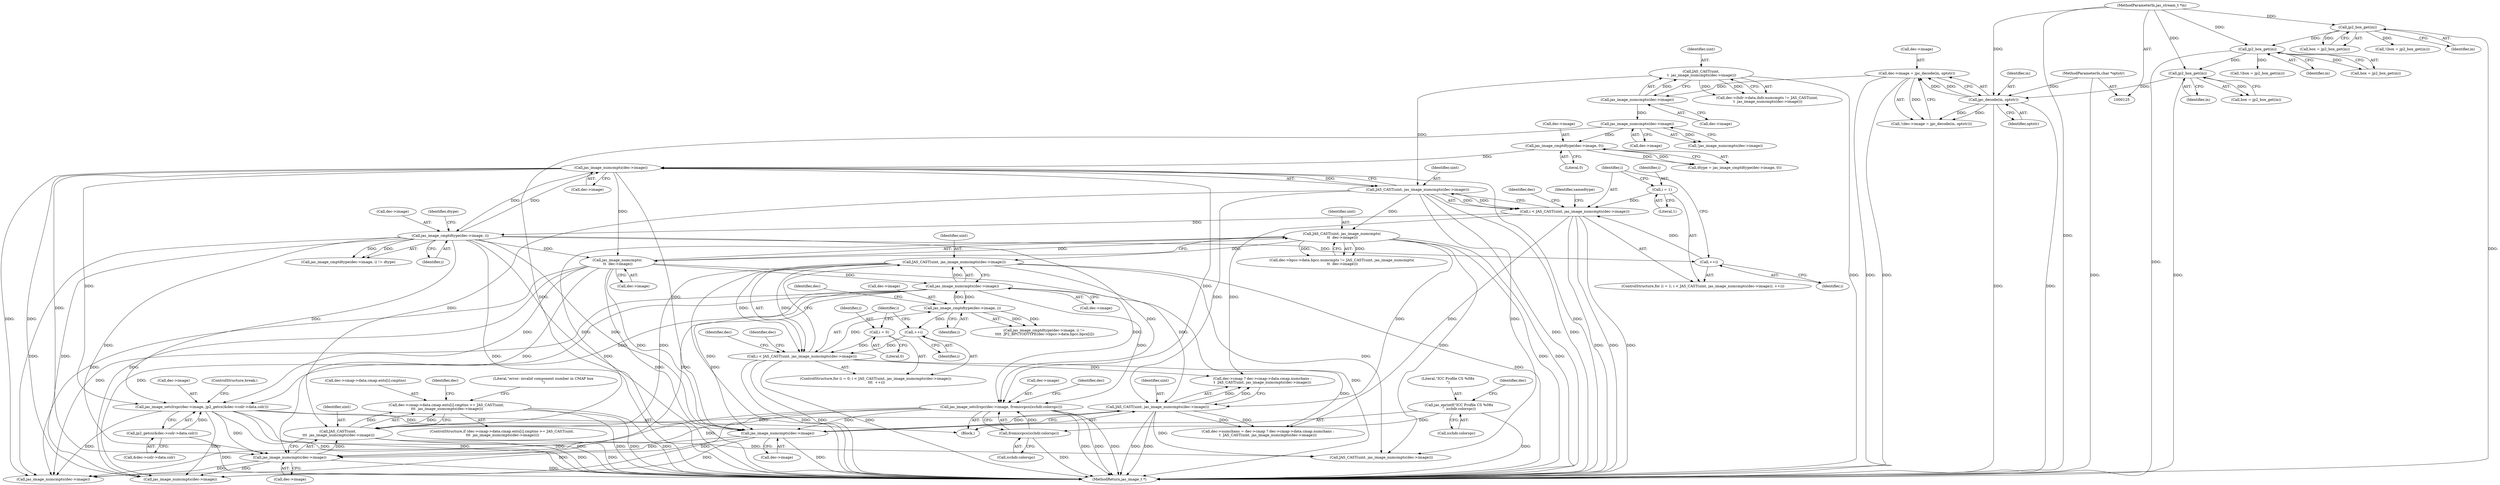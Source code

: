 digraph "1_jasper_d42b2388f7f8e0332c846675133acea151fc557a_33@array" {
"1000761" [label="(Call,dec->cmap->data.cmap.ents[i].cmptno >= JAS_CAST(uint,\n \t\t\t  jas_image_numcmpts(dec->image)))"];
"1000775" [label="(Call,JAS_CAST(uint,\n \t\t\t  jas_image_numcmpts(dec->image)))"];
"1000545" [label="(Call,JAS_CAST(uint, jas_image_numcmpts(dec->image)))"];
"1000526" [label="(Call,JAS_CAST(uint, jas_image_numcmpts(\n \t\t  dec->image)))"];
"1000439" [label="(Call,JAS_CAST(uint, jas_image_numcmpts(dec->image)))"];
"1000404" [label="(Call,JAS_CAST(uint,\n \t  jas_image_numcmpts(dec->image)))"];
"1000406" [label="(Call,jas_image_numcmpts(dec->image))"];
"1000373" [label="(Call,dec->image = jpc_decode(in, optstr))"];
"1000377" [label="(Call,jpc_decode(in, optstr))"];
"1000231" [label="(Call,jp2_box_get(in))"];
"1000206" [label="(Call,jp2_box_get(in))"];
"1000167" [label="(Call,jp2_box_get(in))"];
"1000126" [label="(MethodParameterIn,jas_stream_t *in)"];
"1000127" [label="(MethodParameterIn,char *optstr)"];
"1000441" [label="(Call,jas_image_numcmpts(dec->image))"];
"1000450" [label="(Call,jas_image_cmptdtype(dec->image, i))"];
"1000437" [label="(Call,i < JAS_CAST(uint, jas_image_numcmpts(dec->image)))"];
"1000445" [label="(Call,++i)"];
"1000434" [label="(Call,i = 1)"];
"1000428" [label="(Call,jas_image_cmptdtype(dec->image, 0))"];
"1000415" [label="(Call,jas_image_numcmpts(dec->image))"];
"1000528" [label="(Call,jas_image_numcmpts(\n \t\t  dec->image))"];
"1000547" [label="(Call,jas_image_numcmpts(dec->image))"];
"1000556" [label="(Call,jas_image_cmptdtype(dec->image, i))"];
"1000543" [label="(Call,i < JAS_CAST(uint, jas_image_numcmpts(dec->image)))"];
"1000551" [label="(Call,++i)"];
"1000540" [label="(Call,i = 0)"];
"1000737" [label="(Call,JAS_CAST(uint, jas_image_numcmpts(dec->image)))"];
"1000739" [label="(Call,jas_image_numcmpts(dec->image))"];
"1000601" [label="(Call,jas_image_setclrspc(dec->image, jp2_getcs(&dec->colr->data.colr)))"];
"1000605" [label="(Call,jp2_getcs(&dec->colr->data.colr))"];
"1000653" [label="(Call,jas_image_setclrspc(dec->image, fromiccpcs(icchdr.colorspc)))"];
"1000657" [label="(Call,fromiccpcs(icchdr.colorspc))"];
"1000648" [label="(Call,jas_eprintf(\"ICC Profile CS %08x\n\", icchdr.colorspc))"];
"1000777" [label="(Call,jas_image_numcmpts(dec->image))"];
"1000379" [label="(Identifier,optstr)"];
"1000438" [label="(Identifier,i)"];
"1000567" [label="(Identifier,dec)"];
"1000539" [label="(ControlStructure,for (i = 0; i < JAS_CAST(uint, jas_image_numcmpts(dec->image));\n \t\t\t  ++i))"];
"1000516" [label="(Call,dec->bpcc->data.bpcc.numcmpts != JAS_CAST(uint, jas_image_numcmpts(\n \t\t  dec->image)))"];
"1000614" [label="(ControlStructure,break;)"];
"1001055" [label="(Call,jas_image_numcmpts(dec->image))"];
"1000436" [label="(Literal,1)"];
"1001053" [label="(Call,JAS_CAST(uint, jas_image_numcmpts(dec->image)))"];
"1000416" [label="(Call,dec->image)"];
"1000599" [label="(Block,)"];
"1000374" [label="(Call,dec->image)"];
"1000428" [label="(Call,jas_image_cmptdtype(dec->image, 0))"];
"1000373" [label="(Call,dec->image = jpc_decode(in, optstr))"];
"1000657" [label="(Call,fromiccpcs(icchdr.colorspc))"];
"1000442" [label="(Call,dec->image)"];
"1000777" [label="(Call,jas_image_numcmpts(dec->image))"];
"1000435" [label="(Identifier,i)"];
"1000207" [label="(Identifier,in)"];
"1000664" [label="(Identifier,dec)"];
"1000546" [label="(Identifier,uint)"];
"1000739" [label="(Call,jas_image_numcmpts(dec->image))"];
"1000407" [label="(Call,dec->image)"];
"1000654" [label="(Call,dec->image)"];
"1000602" [label="(Call,dec->image)"];
"1000404" [label="(Call,JAS_CAST(uint,\n \t  jas_image_numcmpts(dec->image)))"];
"1000551" [label="(Call,++i)"];
"1000439" [label="(Call,JAS_CAST(uint, jas_image_numcmpts(dec->image)))"];
"1000560" [label="(Identifier,i)"];
"1000540" [label="(Call,i = 0)"];
"1000455" [label="(Identifier,dtype)"];
"1000658" [label="(Call,icchdr.colorspc)"];
"1000526" [label="(Call,JAS_CAST(uint, jas_image_numcmpts(\n \t\t  dec->image)))"];
"1000445" [label="(Call,++i)"];
"1000761" [label="(Call,dec->cmap->data.cmap.ents[i].cmptno >= JAS_CAST(uint,\n \t\t\t  jas_image_numcmpts(dec->image)))"];
"1000206" [label="(Call,jp2_box_get(in))"];
"1000164" [label="(Call,!(box = jp2_box_get(in)))"];
"1000168" [label="(Identifier,in)"];
"1000451" [label="(Call,dec->image)"];
"1000775" [label="(Call,JAS_CAST(uint,\n \t\t\t  jas_image_numcmpts(dec->image)))"];
"1000415" [label="(Call,jas_image_numcmpts(dec->image))"];
"1000793" [label="(Identifier,dec)"];
"1000528" [label="(Call,jas_image_numcmpts(\n \t\t  dec->image))"];
"1000557" [label="(Call,dec->image)"];
"1000778" [label="(Call,dec->image)"];
"1000776" [label="(Identifier,uint)"];
"1000527" [label="(Identifier,uint)"];
"1000394" [label="(Call,dec->ihdr->data.ihdr.numcmpts != JAS_CAST(uint,\n \t  jas_image_numcmpts(dec->image)))"];
"1000229" [label="(Call,box = jp2_box_get(in))"];
"1000450" [label="(Call,jas_image_cmptdtype(dec->image, i))"];
"1000720" [label="(Call,dec->numchans = dec->cmap ? dec->cmap->data.cmap.numchans :\n\t  JAS_CAST(uint, jas_image_numcmpts(dec->image)))"];
"1000377" [label="(Call,jpc_decode(in, optstr))"];
"1000724" [label="(Call,dec->cmap ? dec->cmap->data.cmap.numchans :\n\t  JAS_CAST(uint, jas_image_numcmpts(dec->image)))"];
"1000429" [label="(Call,dec->image)"];
"1000414" [label="(Call,!jas_image_numcmpts(dec->image))"];
"1000650" [label="(Call,icchdr.colorspc)"];
"1000548" [label="(Call,dec->image)"];
"1000165" [label="(Call,box = jp2_box_get(in))"];
"1000232" [label="(Identifier,in)"];
"1000555" [label="(Call,jas_image_cmptdtype(dec->image, i) !=\n \t\t\t\t  JP2_BPCTODTYPE(dec->bpcc->data.bpcc.bpcs[i]))"];
"1000372" [label="(Call,!(dec->image = jpc_decode(in, optstr)))"];
"1000542" [label="(Literal,0)"];
"1000543" [label="(Call,i < JAS_CAST(uint, jas_image_numcmpts(dec->image)))"];
"1000967" [label="(Call,jas_image_numcmpts(dec->image))"];
"1000601" [label="(Call,jas_image_setclrspc(dec->image, jp2_getcs(&dec->colr->data.colr)))"];
"1000204" [label="(Call,box = jp2_box_get(in))"];
"1000737" [label="(Call,JAS_CAST(uint, jas_image_numcmpts(dec->image)))"];
"1000167" [label="(Call,jp2_box_get(in))"];
"1000738" [label="(Identifier,uint)"];
"1000655" [label="(Identifier,dec)"];
"1000406" [label="(Call,jas_image_numcmpts(dec->image))"];
"1000740" [label="(Call,dec->image)"];
"1000606" [label="(Call,&dec->colr->data.colr)"];
"1000552" [label="(Identifier,i)"];
"1000452" [label="(Identifier,dec)"];
"1000432" [label="(Literal,0)"];
"1000544" [label="(Identifier,i)"];
"1000437" [label="(Call,i < JAS_CAST(uint, jas_image_numcmpts(dec->image)))"];
"1000605" [label="(Call,jp2_getcs(&dec->colr->data.colr))"];
"1000446" [label="(Identifier,i)"];
"1000203" [label="(Call,!(box = jp2_box_get(in)))"];
"1000547" [label="(Call,jas_image_numcmpts(dec->image))"];
"1000762" [label="(Call,dec->cmap->data.cmap.ents[i].cmptno)"];
"1000783" [label="(Literal,\"error: invalid component number in CMAP box\n\")"];
"1000558" [label="(Identifier,dec)"];
"1000434" [label="(Call,i = 1)"];
"1000529" [label="(Call,dec->image)"];
"1000649" [label="(Literal,\"ICC Profile CS %08x\n\")"];
"1000126" [label="(MethodParameterIn,jas_stream_t *in)"];
"1000127" [label="(MethodParameterIn,char *optstr)"];
"1000378" [label="(Identifier,in)"];
"1000760" [label="(ControlStructure,if (dec->cmap->data.cmap.ents[i].cmptno >= JAS_CAST(uint,\n \t\t\t  jas_image_numcmpts(dec->image))))"];
"1000405" [label="(Identifier,uint)"];
"1000653" [label="(Call,jas_image_setclrspc(dec->image, fromiccpcs(icchdr.colorspc)))"];
"1000449" [label="(Call,jas_image_cmptdtype(dec->image, i) != dtype)"];
"1000433" [label="(ControlStructure,for (i = 1; i < JAS_CAST(uint, jas_image_numcmpts(dec->image)); ++i))"];
"1000454" [label="(Identifier,i)"];
"1000441" [label="(Call,jas_image_numcmpts(dec->image))"];
"1001265" [label="(MethodReturn,jas_image_t *)"];
"1000426" [label="(Call,dtype = jas_image_cmptdtype(dec->image, 0))"];
"1000231" [label="(Call,jp2_box_get(in))"];
"1000464" [label="(Identifier,samedtype)"];
"1000545" [label="(Call,JAS_CAST(uint, jas_image_numcmpts(dec->image)))"];
"1000648" [label="(Call,jas_eprintf(\"ICC Profile CS %08x\n\", icchdr.colorspc))"];
"1000583" [label="(Identifier,dec)"];
"1000541" [label="(Identifier,i)"];
"1000556" [label="(Call,jas_image_cmptdtype(dec->image, i))"];
"1000440" [label="(Identifier,uint)"];
"1000761" -> "1000760"  [label="AST: "];
"1000761" -> "1000775"  [label="CFG: "];
"1000762" -> "1000761"  [label="AST: "];
"1000775" -> "1000761"  [label="AST: "];
"1000783" -> "1000761"  [label="CFG: "];
"1000793" -> "1000761"  [label="CFG: "];
"1000761" -> "1001265"  [label="DDG: "];
"1000761" -> "1001265"  [label="DDG: "];
"1000761" -> "1001265"  [label="DDG: "];
"1000775" -> "1000761"  [label="DDG: "];
"1000775" -> "1000761"  [label="DDG: "];
"1000775" -> "1000777"  [label="CFG: "];
"1000776" -> "1000775"  [label="AST: "];
"1000777" -> "1000775"  [label="AST: "];
"1000775" -> "1001265"  [label="DDG: "];
"1000775" -> "1001265"  [label="DDG: "];
"1000545" -> "1000775"  [label="DDG: "];
"1000737" -> "1000775"  [label="DDG: "];
"1000526" -> "1000775"  [label="DDG: "];
"1000439" -> "1000775"  [label="DDG: "];
"1000777" -> "1000775"  [label="DDG: "];
"1000775" -> "1001053"  [label="DDG: "];
"1000545" -> "1000543"  [label="AST: "];
"1000545" -> "1000547"  [label="CFG: "];
"1000546" -> "1000545"  [label="AST: "];
"1000547" -> "1000545"  [label="AST: "];
"1000543" -> "1000545"  [label="CFG: "];
"1000545" -> "1001265"  [label="DDG: "];
"1000545" -> "1001265"  [label="DDG: "];
"1000545" -> "1000543"  [label="DDG: "];
"1000545" -> "1000543"  [label="DDG: "];
"1000526" -> "1000545"  [label="DDG: "];
"1000547" -> "1000545"  [label="DDG: "];
"1000545" -> "1000737"  [label="DDG: "];
"1000545" -> "1001053"  [label="DDG: "];
"1000526" -> "1000516"  [label="AST: "];
"1000526" -> "1000528"  [label="CFG: "];
"1000527" -> "1000526"  [label="AST: "];
"1000528" -> "1000526"  [label="AST: "];
"1000516" -> "1000526"  [label="CFG: "];
"1000526" -> "1001265"  [label="DDG: "];
"1000526" -> "1001265"  [label="DDG: "];
"1000526" -> "1000516"  [label="DDG: "];
"1000526" -> "1000516"  [label="DDG: "];
"1000439" -> "1000526"  [label="DDG: "];
"1000528" -> "1000526"  [label="DDG: "];
"1000526" -> "1000737"  [label="DDG: "];
"1000526" -> "1001053"  [label="DDG: "];
"1000439" -> "1000437"  [label="AST: "];
"1000439" -> "1000441"  [label="CFG: "];
"1000440" -> "1000439"  [label="AST: "];
"1000441" -> "1000439"  [label="AST: "];
"1000437" -> "1000439"  [label="CFG: "];
"1000439" -> "1001265"  [label="DDG: "];
"1000439" -> "1001265"  [label="DDG: "];
"1000439" -> "1000437"  [label="DDG: "];
"1000439" -> "1000437"  [label="DDG: "];
"1000404" -> "1000439"  [label="DDG: "];
"1000441" -> "1000439"  [label="DDG: "];
"1000439" -> "1000737"  [label="DDG: "];
"1000439" -> "1001053"  [label="DDG: "];
"1000404" -> "1000394"  [label="AST: "];
"1000404" -> "1000406"  [label="CFG: "];
"1000405" -> "1000404"  [label="AST: "];
"1000406" -> "1000404"  [label="AST: "];
"1000394" -> "1000404"  [label="CFG: "];
"1000404" -> "1001265"  [label="DDG: "];
"1000404" -> "1000394"  [label="DDG: "];
"1000404" -> "1000394"  [label="DDG: "];
"1000406" -> "1000404"  [label="DDG: "];
"1000406" -> "1000407"  [label="CFG: "];
"1000407" -> "1000406"  [label="AST: "];
"1000373" -> "1000406"  [label="DDG: "];
"1000406" -> "1000415"  [label="DDG: "];
"1000373" -> "1000372"  [label="AST: "];
"1000373" -> "1000377"  [label="CFG: "];
"1000374" -> "1000373"  [label="AST: "];
"1000377" -> "1000373"  [label="AST: "];
"1000372" -> "1000373"  [label="CFG: "];
"1000373" -> "1001265"  [label="DDG: "];
"1000373" -> "1001265"  [label="DDG: "];
"1000373" -> "1000372"  [label="DDG: "];
"1000377" -> "1000373"  [label="DDG: "];
"1000377" -> "1000373"  [label="DDG: "];
"1000377" -> "1000379"  [label="CFG: "];
"1000378" -> "1000377"  [label="AST: "];
"1000379" -> "1000377"  [label="AST: "];
"1000377" -> "1001265"  [label="DDG: "];
"1000377" -> "1001265"  [label="DDG: "];
"1000377" -> "1000372"  [label="DDG: "];
"1000377" -> "1000372"  [label="DDG: "];
"1000231" -> "1000377"  [label="DDG: "];
"1000126" -> "1000377"  [label="DDG: "];
"1000127" -> "1000377"  [label="DDG: "];
"1000231" -> "1000229"  [label="AST: "];
"1000231" -> "1000232"  [label="CFG: "];
"1000232" -> "1000231"  [label="AST: "];
"1000229" -> "1000231"  [label="CFG: "];
"1000231" -> "1001265"  [label="DDG: "];
"1000231" -> "1000229"  [label="DDG: "];
"1000206" -> "1000231"  [label="DDG: "];
"1000126" -> "1000231"  [label="DDG: "];
"1000206" -> "1000204"  [label="AST: "];
"1000206" -> "1000207"  [label="CFG: "];
"1000207" -> "1000206"  [label="AST: "];
"1000204" -> "1000206"  [label="CFG: "];
"1000206" -> "1001265"  [label="DDG: "];
"1000206" -> "1000203"  [label="DDG: "];
"1000206" -> "1000204"  [label="DDG: "];
"1000167" -> "1000206"  [label="DDG: "];
"1000126" -> "1000206"  [label="DDG: "];
"1000167" -> "1000165"  [label="AST: "];
"1000167" -> "1000168"  [label="CFG: "];
"1000168" -> "1000167"  [label="AST: "];
"1000165" -> "1000167"  [label="CFG: "];
"1000167" -> "1001265"  [label="DDG: "];
"1000167" -> "1000164"  [label="DDG: "];
"1000167" -> "1000165"  [label="DDG: "];
"1000126" -> "1000167"  [label="DDG: "];
"1000126" -> "1000125"  [label="AST: "];
"1000126" -> "1001265"  [label="DDG: "];
"1000127" -> "1000125"  [label="AST: "];
"1000127" -> "1001265"  [label="DDG: "];
"1000441" -> "1000442"  [label="CFG: "];
"1000442" -> "1000441"  [label="AST: "];
"1000441" -> "1001265"  [label="DDG: "];
"1000450" -> "1000441"  [label="DDG: "];
"1000428" -> "1000441"  [label="DDG: "];
"1000441" -> "1000450"  [label="DDG: "];
"1000441" -> "1000528"  [label="DDG: "];
"1000441" -> "1000601"  [label="DDG: "];
"1000441" -> "1000653"  [label="DDG: "];
"1000441" -> "1000739"  [label="DDG: "];
"1000441" -> "1000777"  [label="DDG: "];
"1000441" -> "1000967"  [label="DDG: "];
"1000441" -> "1001055"  [label="DDG: "];
"1000450" -> "1000449"  [label="AST: "];
"1000450" -> "1000454"  [label="CFG: "];
"1000451" -> "1000450"  [label="AST: "];
"1000454" -> "1000450"  [label="AST: "];
"1000455" -> "1000450"  [label="CFG: "];
"1000450" -> "1001265"  [label="DDG: "];
"1000450" -> "1001265"  [label="DDG: "];
"1000450" -> "1000445"  [label="DDG: "];
"1000450" -> "1000449"  [label="DDG: "];
"1000450" -> "1000449"  [label="DDG: "];
"1000437" -> "1000450"  [label="DDG: "];
"1000450" -> "1000528"  [label="DDG: "];
"1000450" -> "1000601"  [label="DDG: "];
"1000450" -> "1000653"  [label="DDG: "];
"1000450" -> "1000739"  [label="DDG: "];
"1000450" -> "1000777"  [label="DDG: "];
"1000450" -> "1000967"  [label="DDG: "];
"1000450" -> "1001055"  [label="DDG: "];
"1000437" -> "1000433"  [label="AST: "];
"1000438" -> "1000437"  [label="AST: "];
"1000452" -> "1000437"  [label="CFG: "];
"1000464" -> "1000437"  [label="CFG: "];
"1000437" -> "1001265"  [label="DDG: "];
"1000437" -> "1001265"  [label="DDG: "];
"1000437" -> "1001265"  [label="DDG: "];
"1000445" -> "1000437"  [label="DDG: "];
"1000434" -> "1000437"  [label="DDG: "];
"1000437" -> "1000720"  [label="DDG: "];
"1000437" -> "1000724"  [label="DDG: "];
"1000445" -> "1000433"  [label="AST: "];
"1000445" -> "1000446"  [label="CFG: "];
"1000446" -> "1000445"  [label="AST: "];
"1000438" -> "1000445"  [label="CFG: "];
"1000434" -> "1000433"  [label="AST: "];
"1000434" -> "1000436"  [label="CFG: "];
"1000435" -> "1000434"  [label="AST: "];
"1000436" -> "1000434"  [label="AST: "];
"1000438" -> "1000434"  [label="CFG: "];
"1000428" -> "1000426"  [label="AST: "];
"1000428" -> "1000432"  [label="CFG: "];
"1000429" -> "1000428"  [label="AST: "];
"1000432" -> "1000428"  [label="AST: "];
"1000426" -> "1000428"  [label="CFG: "];
"1000428" -> "1000426"  [label="DDG: "];
"1000428" -> "1000426"  [label="DDG: "];
"1000415" -> "1000428"  [label="DDG: "];
"1000415" -> "1000414"  [label="AST: "];
"1000415" -> "1000416"  [label="CFG: "];
"1000416" -> "1000415"  [label="AST: "];
"1000414" -> "1000415"  [label="CFG: "];
"1000415" -> "1001265"  [label="DDG: "];
"1000415" -> "1000414"  [label="DDG: "];
"1000528" -> "1000529"  [label="CFG: "];
"1000529" -> "1000528"  [label="AST: "];
"1000528" -> "1001265"  [label="DDG: "];
"1000528" -> "1000547"  [label="DDG: "];
"1000528" -> "1000601"  [label="DDG: "];
"1000528" -> "1000653"  [label="DDG: "];
"1000528" -> "1000739"  [label="DDG: "];
"1000528" -> "1000777"  [label="DDG: "];
"1000528" -> "1000967"  [label="DDG: "];
"1000528" -> "1001055"  [label="DDG: "];
"1000547" -> "1000548"  [label="CFG: "];
"1000548" -> "1000547"  [label="AST: "];
"1000547" -> "1001265"  [label="DDG: "];
"1000556" -> "1000547"  [label="DDG: "];
"1000547" -> "1000556"  [label="DDG: "];
"1000547" -> "1000601"  [label="DDG: "];
"1000547" -> "1000653"  [label="DDG: "];
"1000547" -> "1000739"  [label="DDG: "];
"1000547" -> "1000777"  [label="DDG: "];
"1000547" -> "1000967"  [label="DDG: "];
"1000547" -> "1001055"  [label="DDG: "];
"1000556" -> "1000555"  [label="AST: "];
"1000556" -> "1000560"  [label="CFG: "];
"1000557" -> "1000556"  [label="AST: "];
"1000560" -> "1000556"  [label="AST: "];
"1000567" -> "1000556"  [label="CFG: "];
"1000556" -> "1000551"  [label="DDG: "];
"1000556" -> "1000555"  [label="DDG: "];
"1000556" -> "1000555"  [label="DDG: "];
"1000543" -> "1000556"  [label="DDG: "];
"1000543" -> "1000539"  [label="AST: "];
"1000544" -> "1000543"  [label="AST: "];
"1000558" -> "1000543"  [label="CFG: "];
"1000583" -> "1000543"  [label="CFG: "];
"1000543" -> "1001265"  [label="DDG: "];
"1000543" -> "1001265"  [label="DDG: "];
"1000543" -> "1001265"  [label="DDG: "];
"1000551" -> "1000543"  [label="DDG: "];
"1000540" -> "1000543"  [label="DDG: "];
"1000543" -> "1000720"  [label="DDG: "];
"1000543" -> "1000724"  [label="DDG: "];
"1000551" -> "1000539"  [label="AST: "];
"1000551" -> "1000552"  [label="CFG: "];
"1000552" -> "1000551"  [label="AST: "];
"1000544" -> "1000551"  [label="CFG: "];
"1000540" -> "1000539"  [label="AST: "];
"1000540" -> "1000542"  [label="CFG: "];
"1000541" -> "1000540"  [label="AST: "];
"1000542" -> "1000540"  [label="AST: "];
"1000544" -> "1000540"  [label="CFG: "];
"1000737" -> "1000724"  [label="AST: "];
"1000737" -> "1000739"  [label="CFG: "];
"1000738" -> "1000737"  [label="AST: "];
"1000739" -> "1000737"  [label="AST: "];
"1000724" -> "1000737"  [label="CFG: "];
"1000737" -> "1001265"  [label="DDG: "];
"1000737" -> "1001265"  [label="DDG: "];
"1000737" -> "1000720"  [label="DDG: "];
"1000737" -> "1000720"  [label="DDG: "];
"1000737" -> "1000724"  [label="DDG: "];
"1000737" -> "1000724"  [label="DDG: "];
"1000739" -> "1000737"  [label="DDG: "];
"1000737" -> "1001053"  [label="DDG: "];
"1000739" -> "1000740"  [label="CFG: "];
"1000740" -> "1000739"  [label="AST: "];
"1000739" -> "1001265"  [label="DDG: "];
"1000601" -> "1000739"  [label="DDG: "];
"1000653" -> "1000739"  [label="DDG: "];
"1000739" -> "1000777"  [label="DDG: "];
"1000739" -> "1000967"  [label="DDG: "];
"1000739" -> "1001055"  [label="DDG: "];
"1000601" -> "1000599"  [label="AST: "];
"1000601" -> "1000605"  [label="CFG: "];
"1000602" -> "1000601"  [label="AST: "];
"1000605" -> "1000601"  [label="AST: "];
"1000614" -> "1000601"  [label="CFG: "];
"1000601" -> "1001265"  [label="DDG: "];
"1000601" -> "1001265"  [label="DDG: "];
"1000601" -> "1001265"  [label="DDG: "];
"1000605" -> "1000601"  [label="DDG: "];
"1000601" -> "1000777"  [label="DDG: "];
"1000601" -> "1000967"  [label="DDG: "];
"1000601" -> "1001055"  [label="DDG: "];
"1000605" -> "1000606"  [label="CFG: "];
"1000606" -> "1000605"  [label="AST: "];
"1000605" -> "1001265"  [label="DDG: "];
"1000653" -> "1000599"  [label="AST: "];
"1000653" -> "1000657"  [label="CFG: "];
"1000654" -> "1000653"  [label="AST: "];
"1000657" -> "1000653"  [label="AST: "];
"1000664" -> "1000653"  [label="CFG: "];
"1000653" -> "1001265"  [label="DDG: "];
"1000653" -> "1001265"  [label="DDG: "];
"1000653" -> "1001265"  [label="DDG: "];
"1000657" -> "1000653"  [label="DDG: "];
"1000653" -> "1000777"  [label="DDG: "];
"1000653" -> "1000967"  [label="DDG: "];
"1000653" -> "1001055"  [label="DDG: "];
"1000657" -> "1000658"  [label="CFG: "];
"1000658" -> "1000657"  [label="AST: "];
"1000657" -> "1001265"  [label="DDG: "];
"1000648" -> "1000657"  [label="DDG: "];
"1000648" -> "1000599"  [label="AST: "];
"1000648" -> "1000650"  [label="CFG: "];
"1000649" -> "1000648"  [label="AST: "];
"1000650" -> "1000648"  [label="AST: "];
"1000655" -> "1000648"  [label="CFG: "];
"1000648" -> "1001265"  [label="DDG: "];
"1000777" -> "1000778"  [label="CFG: "];
"1000778" -> "1000777"  [label="AST: "];
"1000777" -> "1001265"  [label="DDG: "];
"1000777" -> "1000967"  [label="DDG: "];
"1000777" -> "1001055"  [label="DDG: "];
}
